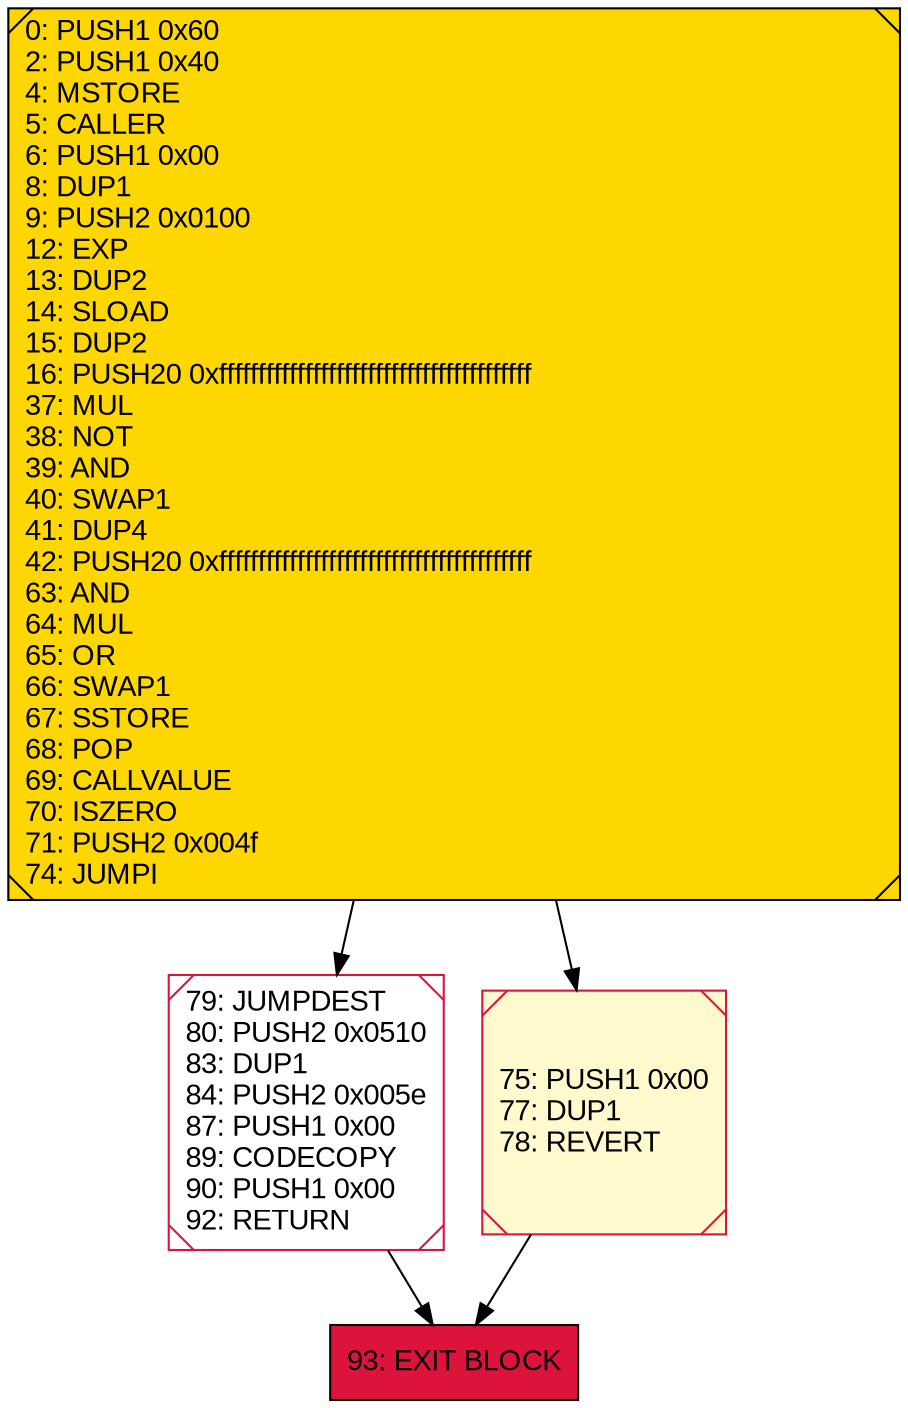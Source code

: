 digraph G {
bgcolor=transparent rankdir=UD;
node [shape=box style=filled color=black fillcolor=white fontname=arial fontcolor=black];
79 [label="79: JUMPDEST\l80: PUSH2 0x0510\l83: DUP1\l84: PUSH2 0x005e\l87: PUSH1 0x00\l89: CODECOPY\l90: PUSH1 0x00\l92: RETURN\l" shape=Msquare color=crimson ];
75 [label="75: PUSH1 0x00\l77: DUP1\l78: REVERT\l" fillcolor=lemonchiffon shape=Msquare color=crimson ];
93 [label="93: EXIT BLOCK\l" fillcolor=crimson ];
0 [label="0: PUSH1 0x60\l2: PUSH1 0x40\l4: MSTORE\l5: CALLER\l6: PUSH1 0x00\l8: DUP1\l9: PUSH2 0x0100\l12: EXP\l13: DUP2\l14: SLOAD\l15: DUP2\l16: PUSH20 0xffffffffffffffffffffffffffffffffffffffff\l37: MUL\l38: NOT\l39: AND\l40: SWAP1\l41: DUP4\l42: PUSH20 0xffffffffffffffffffffffffffffffffffffffff\l63: AND\l64: MUL\l65: OR\l66: SWAP1\l67: SSTORE\l68: POP\l69: CALLVALUE\l70: ISZERO\l71: PUSH2 0x004f\l74: JUMPI\l" fillcolor=lemonchiffon shape=Msquare fillcolor=gold ];
0 -> 75;
75 -> 93;
0 -> 79;
79 -> 93;
}